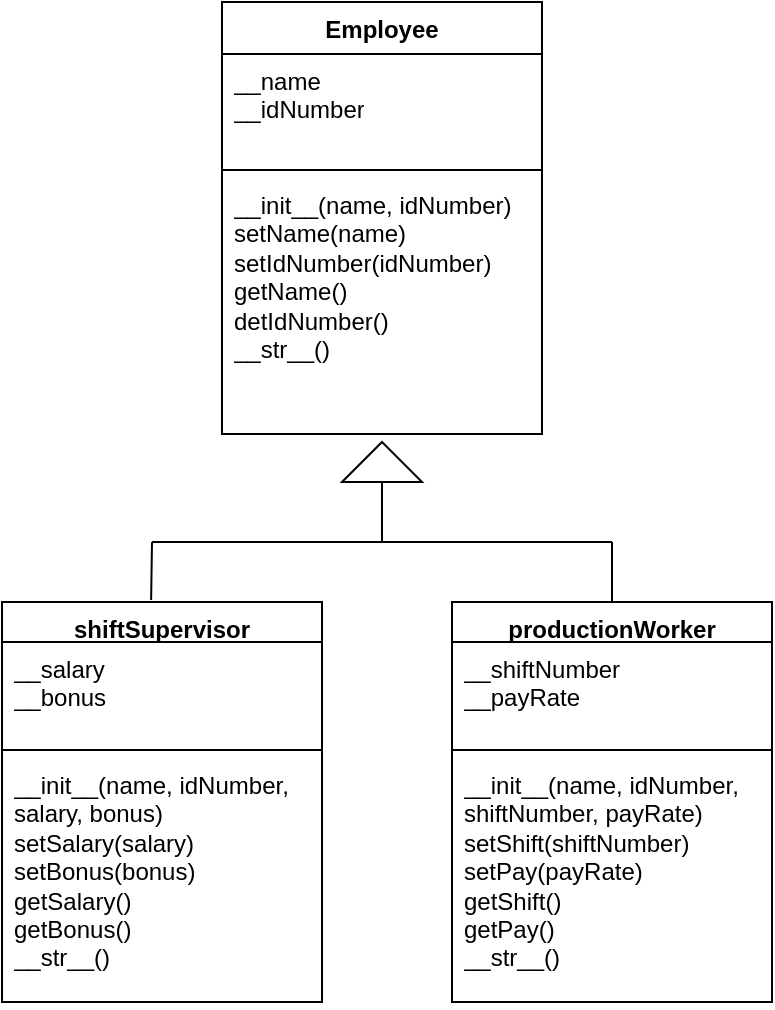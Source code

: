 <mxfile version="22.1.1" type="device">
  <diagram name="Page-1" id="Dix_IfxjwB0zQHFFCQsu">
    <mxGraphModel dx="864" dy="797" grid="1" gridSize="10" guides="1" tooltips="1" connect="1" arrows="1" fold="1" page="1" pageScale="1" pageWidth="850" pageHeight="1100" math="0" shadow="0">
      <root>
        <mxCell id="0" />
        <mxCell id="1" parent="0" />
        <mxCell id="sDmITHcwmR3BMP6UoOwJ-1" value="Employee" style="swimlane;fontStyle=1;align=center;verticalAlign=top;childLayout=stackLayout;horizontal=1;startSize=26;horizontalStack=0;resizeParent=1;resizeParentMax=0;resizeLast=0;collapsible=1;marginBottom=0;whiteSpace=wrap;html=1;" vertex="1" parent="1">
          <mxGeometry x="345" y="90" width="160" height="216" as="geometry" />
        </mxCell>
        <mxCell id="sDmITHcwmR3BMP6UoOwJ-2" value="__name&lt;br&gt;__idNumber" style="text;strokeColor=none;fillColor=none;align=left;verticalAlign=top;spacingLeft=4;spacingRight=4;overflow=hidden;rotatable=0;points=[[0,0.5],[1,0.5]];portConstraint=eastwest;whiteSpace=wrap;html=1;" vertex="1" parent="sDmITHcwmR3BMP6UoOwJ-1">
          <mxGeometry y="26" width="160" height="54" as="geometry" />
        </mxCell>
        <mxCell id="sDmITHcwmR3BMP6UoOwJ-3" value="" style="line;strokeWidth=1;fillColor=none;align=left;verticalAlign=middle;spacingTop=-1;spacingLeft=3;spacingRight=3;rotatable=0;labelPosition=right;points=[];portConstraint=eastwest;strokeColor=inherit;" vertex="1" parent="sDmITHcwmR3BMP6UoOwJ-1">
          <mxGeometry y="80" width="160" height="8" as="geometry" />
        </mxCell>
        <mxCell id="sDmITHcwmR3BMP6UoOwJ-4" value="__init__(name, idNumber)&lt;br&gt;setName(name)&lt;br&gt;setIdNumber(idNumber)&lt;br&gt;getName()&lt;br&gt;detIdNumber()&lt;br&gt;__str__()" style="text;strokeColor=none;fillColor=none;align=left;verticalAlign=top;spacingLeft=4;spacingRight=4;overflow=hidden;rotatable=0;points=[[0,0.5],[1,0.5]];portConstraint=eastwest;whiteSpace=wrap;html=1;" vertex="1" parent="sDmITHcwmR3BMP6UoOwJ-1">
          <mxGeometry y="88" width="160" height="128" as="geometry" />
        </mxCell>
        <mxCell id="sDmITHcwmR3BMP6UoOwJ-5" value="productionWorker" style="swimlane;fontStyle=1;align=center;verticalAlign=top;childLayout=stackLayout;horizontal=1;startSize=20;horizontalStack=0;resizeParent=1;resizeParentMax=0;resizeLast=0;collapsible=1;marginBottom=0;whiteSpace=wrap;html=1;" vertex="1" parent="1">
          <mxGeometry x="460" y="390" width="160" height="200" as="geometry" />
        </mxCell>
        <mxCell id="sDmITHcwmR3BMP6UoOwJ-6" value="__shiftNumber&lt;br&gt;__payRate" style="text;strokeColor=none;fillColor=none;align=left;verticalAlign=top;spacingLeft=4;spacingRight=4;overflow=hidden;rotatable=0;points=[[0,0.5],[1,0.5]];portConstraint=eastwest;whiteSpace=wrap;html=1;" vertex="1" parent="sDmITHcwmR3BMP6UoOwJ-5">
          <mxGeometry y="20" width="160" height="50" as="geometry" />
        </mxCell>
        <mxCell id="sDmITHcwmR3BMP6UoOwJ-7" value="" style="line;strokeWidth=1;fillColor=none;align=left;verticalAlign=middle;spacingTop=-1;spacingLeft=3;spacingRight=3;rotatable=0;labelPosition=right;points=[];portConstraint=eastwest;strokeColor=inherit;" vertex="1" parent="sDmITHcwmR3BMP6UoOwJ-5">
          <mxGeometry y="70" width="160" height="8" as="geometry" />
        </mxCell>
        <mxCell id="sDmITHcwmR3BMP6UoOwJ-8" value="__init__(name, idNumber, shiftNumber, payRate)&lt;br&gt;setShift(shiftNumber)&lt;br&gt;setPay(payRate)&lt;br&gt;getShift()&lt;br&gt;getPay()&lt;br&gt;__str__()" style="text;strokeColor=none;fillColor=none;align=left;verticalAlign=top;spacingLeft=4;spacingRight=4;overflow=hidden;rotatable=0;points=[[0,0.5],[1,0.5]];portConstraint=eastwest;whiteSpace=wrap;html=1;" vertex="1" parent="sDmITHcwmR3BMP6UoOwJ-5">
          <mxGeometry y="78" width="160" height="122" as="geometry" />
        </mxCell>
        <mxCell id="sDmITHcwmR3BMP6UoOwJ-13" value="shiftSupervisor" style="swimlane;fontStyle=1;align=center;verticalAlign=top;childLayout=stackLayout;horizontal=1;startSize=20;horizontalStack=0;resizeParent=1;resizeParentMax=0;resizeLast=0;collapsible=1;marginBottom=0;whiteSpace=wrap;html=1;" vertex="1" parent="1">
          <mxGeometry x="235" y="390" width="160" height="200" as="geometry" />
        </mxCell>
        <mxCell id="sDmITHcwmR3BMP6UoOwJ-14" value="__salary&lt;br&gt;__bonus" style="text;strokeColor=none;fillColor=none;align=left;verticalAlign=top;spacingLeft=4;spacingRight=4;overflow=hidden;rotatable=0;points=[[0,0.5],[1,0.5]];portConstraint=eastwest;whiteSpace=wrap;html=1;" vertex="1" parent="sDmITHcwmR3BMP6UoOwJ-13">
          <mxGeometry y="20" width="160" height="50" as="geometry" />
        </mxCell>
        <mxCell id="sDmITHcwmR3BMP6UoOwJ-15" value="" style="line;strokeWidth=1;fillColor=none;align=left;verticalAlign=middle;spacingTop=-1;spacingLeft=3;spacingRight=3;rotatable=0;labelPosition=right;points=[];portConstraint=eastwest;strokeColor=inherit;" vertex="1" parent="sDmITHcwmR3BMP6UoOwJ-13">
          <mxGeometry y="70" width="160" height="8" as="geometry" />
        </mxCell>
        <mxCell id="sDmITHcwmR3BMP6UoOwJ-16" value="__init__(name, idNumber, salary, bonus)&lt;br&gt;setSalary(salary)&lt;br&gt;setBonus(bonus)&lt;br&gt;getSalary()&lt;br&gt;getBonus()&lt;br&gt;__str__()" style="text;strokeColor=none;fillColor=none;align=left;verticalAlign=top;spacingLeft=4;spacingRight=4;overflow=hidden;rotatable=0;points=[[0,0.5],[1,0.5]];portConstraint=eastwest;whiteSpace=wrap;html=1;" vertex="1" parent="sDmITHcwmR3BMP6UoOwJ-13">
          <mxGeometry y="78" width="160" height="122" as="geometry" />
        </mxCell>
        <mxCell id="sDmITHcwmR3BMP6UoOwJ-17" value="" style="triangle;whiteSpace=wrap;html=1;rotation=-90;" vertex="1" parent="1">
          <mxGeometry x="415" y="300" width="20" height="40" as="geometry" />
        </mxCell>
        <mxCell id="sDmITHcwmR3BMP6UoOwJ-18" value="" style="endArrow=none;html=1;rounded=0;entryX=0;entryY=0.5;entryDx=0;entryDy=0;" edge="1" parent="1" target="sDmITHcwmR3BMP6UoOwJ-17">
          <mxGeometry width="50" height="50" relative="1" as="geometry">
            <mxPoint x="425" y="360" as="sourcePoint" />
            <mxPoint x="530" y="530" as="targetPoint" />
          </mxGeometry>
        </mxCell>
        <mxCell id="sDmITHcwmR3BMP6UoOwJ-19" value="" style="endArrow=none;html=1;rounded=0;" edge="1" parent="1">
          <mxGeometry width="50" height="50" relative="1" as="geometry">
            <mxPoint x="310" y="360" as="sourcePoint" />
            <mxPoint x="540" y="360" as="targetPoint" />
          </mxGeometry>
        </mxCell>
        <mxCell id="sDmITHcwmR3BMP6UoOwJ-20" value="" style="endArrow=none;html=1;rounded=0;entryX=0.5;entryY=0;entryDx=0;entryDy=0;" edge="1" parent="1" target="sDmITHcwmR3BMP6UoOwJ-5">
          <mxGeometry width="50" height="50" relative="1" as="geometry">
            <mxPoint x="540" y="360" as="sourcePoint" />
            <mxPoint x="530" y="530" as="targetPoint" />
          </mxGeometry>
        </mxCell>
        <mxCell id="sDmITHcwmR3BMP6UoOwJ-22" value="" style="endArrow=none;html=1;rounded=0;exitX=0.466;exitY=-0.005;exitDx=0;exitDy=0;exitPerimeter=0;" edge="1" parent="1" source="sDmITHcwmR3BMP6UoOwJ-13">
          <mxGeometry width="50" height="50" relative="1" as="geometry">
            <mxPoint x="290" y="490" as="sourcePoint" />
            <mxPoint x="310" y="360" as="targetPoint" />
          </mxGeometry>
        </mxCell>
      </root>
    </mxGraphModel>
  </diagram>
</mxfile>
